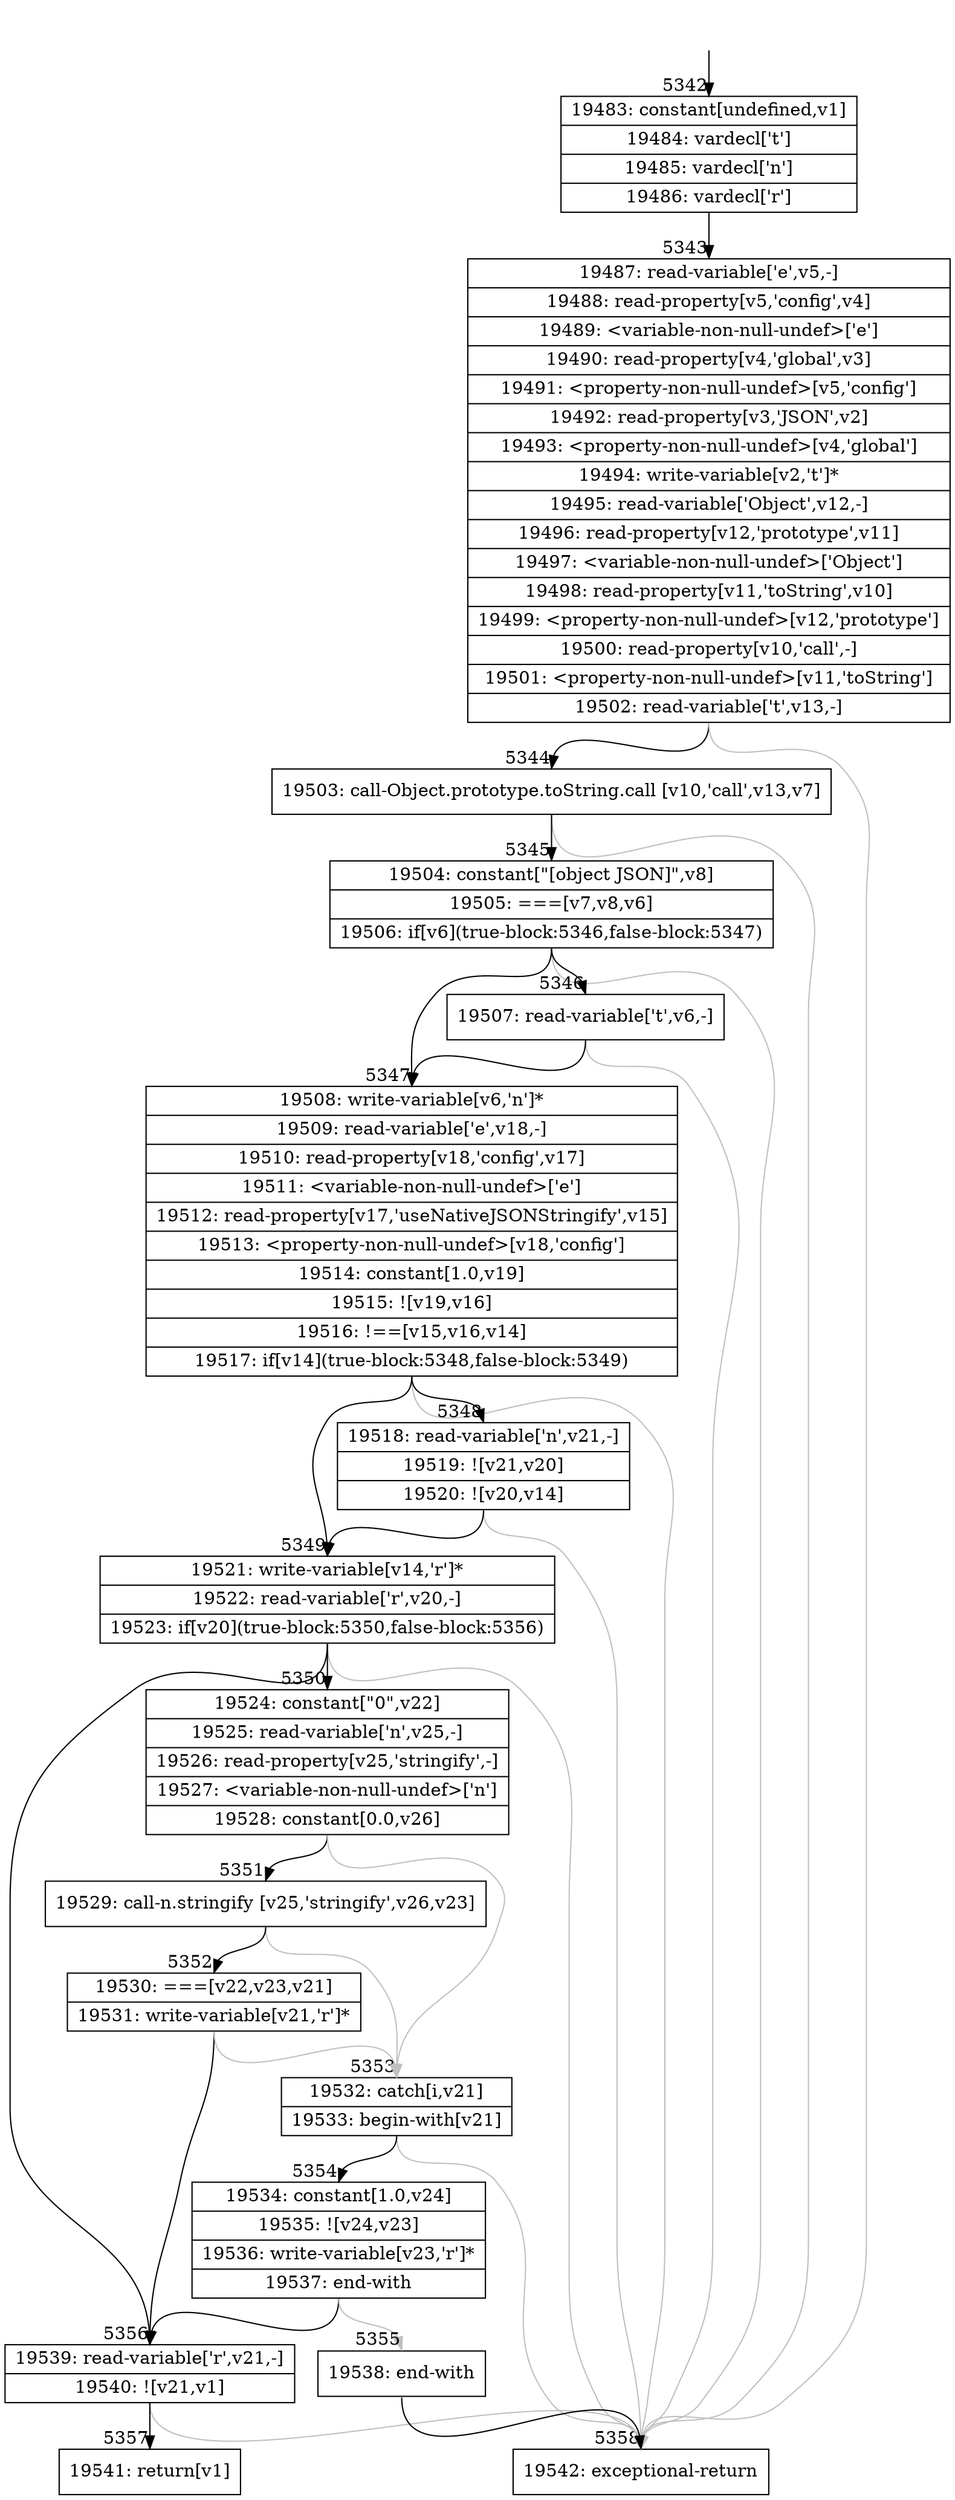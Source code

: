 digraph {
rankdir="TD"
BB_entry258[shape=none,label=""];
BB_entry258 -> BB5342 [tailport=s, headport=n, headlabel="    5342"]
BB5342 [shape=record label="{19483: constant[undefined,v1]|19484: vardecl['t']|19485: vardecl['n']|19486: vardecl['r']}" ] 
BB5342 -> BB5343 [tailport=s, headport=n, headlabel="      5343"]
BB5343 [shape=record label="{19487: read-variable['e',v5,-]|19488: read-property[v5,'config',v4]|19489: \<variable-non-null-undef\>['e']|19490: read-property[v4,'global',v3]|19491: \<property-non-null-undef\>[v5,'config']|19492: read-property[v3,'JSON',v2]|19493: \<property-non-null-undef\>[v4,'global']|19494: write-variable[v2,'t']*|19495: read-variable['Object',v12,-]|19496: read-property[v12,'prototype',v11]|19497: \<variable-non-null-undef\>['Object']|19498: read-property[v11,'toString',v10]|19499: \<property-non-null-undef\>[v12,'prototype']|19500: read-property[v10,'call',-]|19501: \<property-non-null-undef\>[v11,'toString']|19502: read-variable['t',v13,-]}" ] 
BB5343 -> BB5344 [tailport=s, headport=n, headlabel="      5344"]
BB5343 -> BB5358 [tailport=s, headport=n, color=gray, headlabel="      5358"]
BB5344 [shape=record label="{19503: call-Object.prototype.toString.call [v10,'call',v13,v7]}" ] 
BB5344 -> BB5345 [tailport=s, headport=n, headlabel="      5345"]
BB5344 -> BB5358 [tailport=s, headport=n, color=gray]
BB5345 [shape=record label="{19504: constant[\"[object JSON]\",v8]|19505: ===[v7,v8,v6]|19506: if[v6](true-block:5346,false-block:5347)}" ] 
BB5345 -> BB5347 [tailport=s, headport=n, headlabel="      5347"]
BB5345 -> BB5346 [tailport=s, headport=n, headlabel="      5346"]
BB5345 -> BB5358 [tailport=s, headport=n, color=gray]
BB5346 [shape=record label="{19507: read-variable['t',v6,-]}" ] 
BB5346 -> BB5347 [tailport=s, headport=n]
BB5346 -> BB5358 [tailport=s, headport=n, color=gray]
BB5347 [shape=record label="{19508: write-variable[v6,'n']*|19509: read-variable['e',v18,-]|19510: read-property[v18,'config',v17]|19511: \<variable-non-null-undef\>['e']|19512: read-property[v17,'useNativeJSONStringify',v15]|19513: \<property-non-null-undef\>[v18,'config']|19514: constant[1.0,v19]|19515: ![v19,v16]|19516: !==[v15,v16,v14]|19517: if[v14](true-block:5348,false-block:5349)}" ] 
BB5347 -> BB5349 [tailport=s, headport=n, headlabel="      5349"]
BB5347 -> BB5348 [tailport=s, headport=n, headlabel="      5348"]
BB5347 -> BB5358 [tailport=s, headport=n, color=gray]
BB5348 [shape=record label="{19518: read-variable['n',v21,-]|19519: ![v21,v20]|19520: ![v20,v14]}" ] 
BB5348 -> BB5349 [tailport=s, headport=n]
BB5348 -> BB5358 [tailport=s, headport=n, color=gray]
BB5349 [shape=record label="{19521: write-variable[v14,'r']*|19522: read-variable['r',v20,-]|19523: if[v20](true-block:5350,false-block:5356)}" ] 
BB5349 -> BB5350 [tailport=s, headport=n, headlabel="      5350"]
BB5349 -> BB5356 [tailport=s, headport=n, headlabel="      5356"]
BB5349 -> BB5358 [tailport=s, headport=n, color=gray]
BB5350 [shape=record label="{19524: constant[\"0\",v22]|19525: read-variable['n',v25,-]|19526: read-property[v25,'stringify',-]|19527: \<variable-non-null-undef\>['n']|19528: constant[0.0,v26]}" ] 
BB5350 -> BB5351 [tailport=s, headport=n, headlabel="      5351"]
BB5350 -> BB5353 [tailport=s, headport=n, color=gray, headlabel="      5353"]
BB5351 [shape=record label="{19529: call-n.stringify [v25,'stringify',v26,v23]}" ] 
BB5351 -> BB5352 [tailport=s, headport=n, headlabel="      5352"]
BB5351 -> BB5353 [tailport=s, headport=n, color=gray]
BB5352 [shape=record label="{19530: ===[v22,v23,v21]|19531: write-variable[v21,'r']*}" ] 
BB5352 -> BB5356 [tailport=s, headport=n]
BB5352 -> BB5353 [tailport=s, headport=n, color=gray]
BB5353 [shape=record label="{19532: catch[i,v21]|19533: begin-with[v21]}" ] 
BB5353 -> BB5354 [tailport=s, headport=n, headlabel="      5354"]
BB5353 -> BB5358 [tailport=s, headport=n, color=gray]
BB5354 [shape=record label="{19534: constant[1.0,v24]|19535: ![v24,v23]|19536: write-variable[v23,'r']*|19537: end-with}" ] 
BB5354 -> BB5356 [tailport=s, headport=n]
BB5354 -> BB5355 [tailport=s, headport=n, color=gray, headlabel="      5355"]
BB5355 [shape=record label="{19538: end-with}" ] 
BB5355 -> BB5358 [tailport=s, headport=n]
BB5356 [shape=record label="{19539: read-variable['r',v21,-]|19540: ![v21,v1]}" ] 
BB5356 -> BB5357 [tailport=s, headport=n, headlabel="      5357"]
BB5356 -> BB5358 [tailport=s, headport=n, color=gray]
BB5357 [shape=record label="{19541: return[v1]}" ] 
BB5358 [shape=record label="{19542: exceptional-return}" ] 
}

